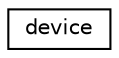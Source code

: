 digraph "Graphical Class Hierarchy"
{
 // LATEX_PDF_SIZE
  edge [fontname="Helvetica",fontsize="10",labelfontname="Helvetica",labelfontsize="10"];
  node [fontname="Helvetica",fontsize="10",shape=record];
  rankdir="LR";
  Node0 [label="device",height=0.2,width=0.4,color="black", fillcolor="white", style="filled",URL="$structdevice.html",tooltip=" "];
}
